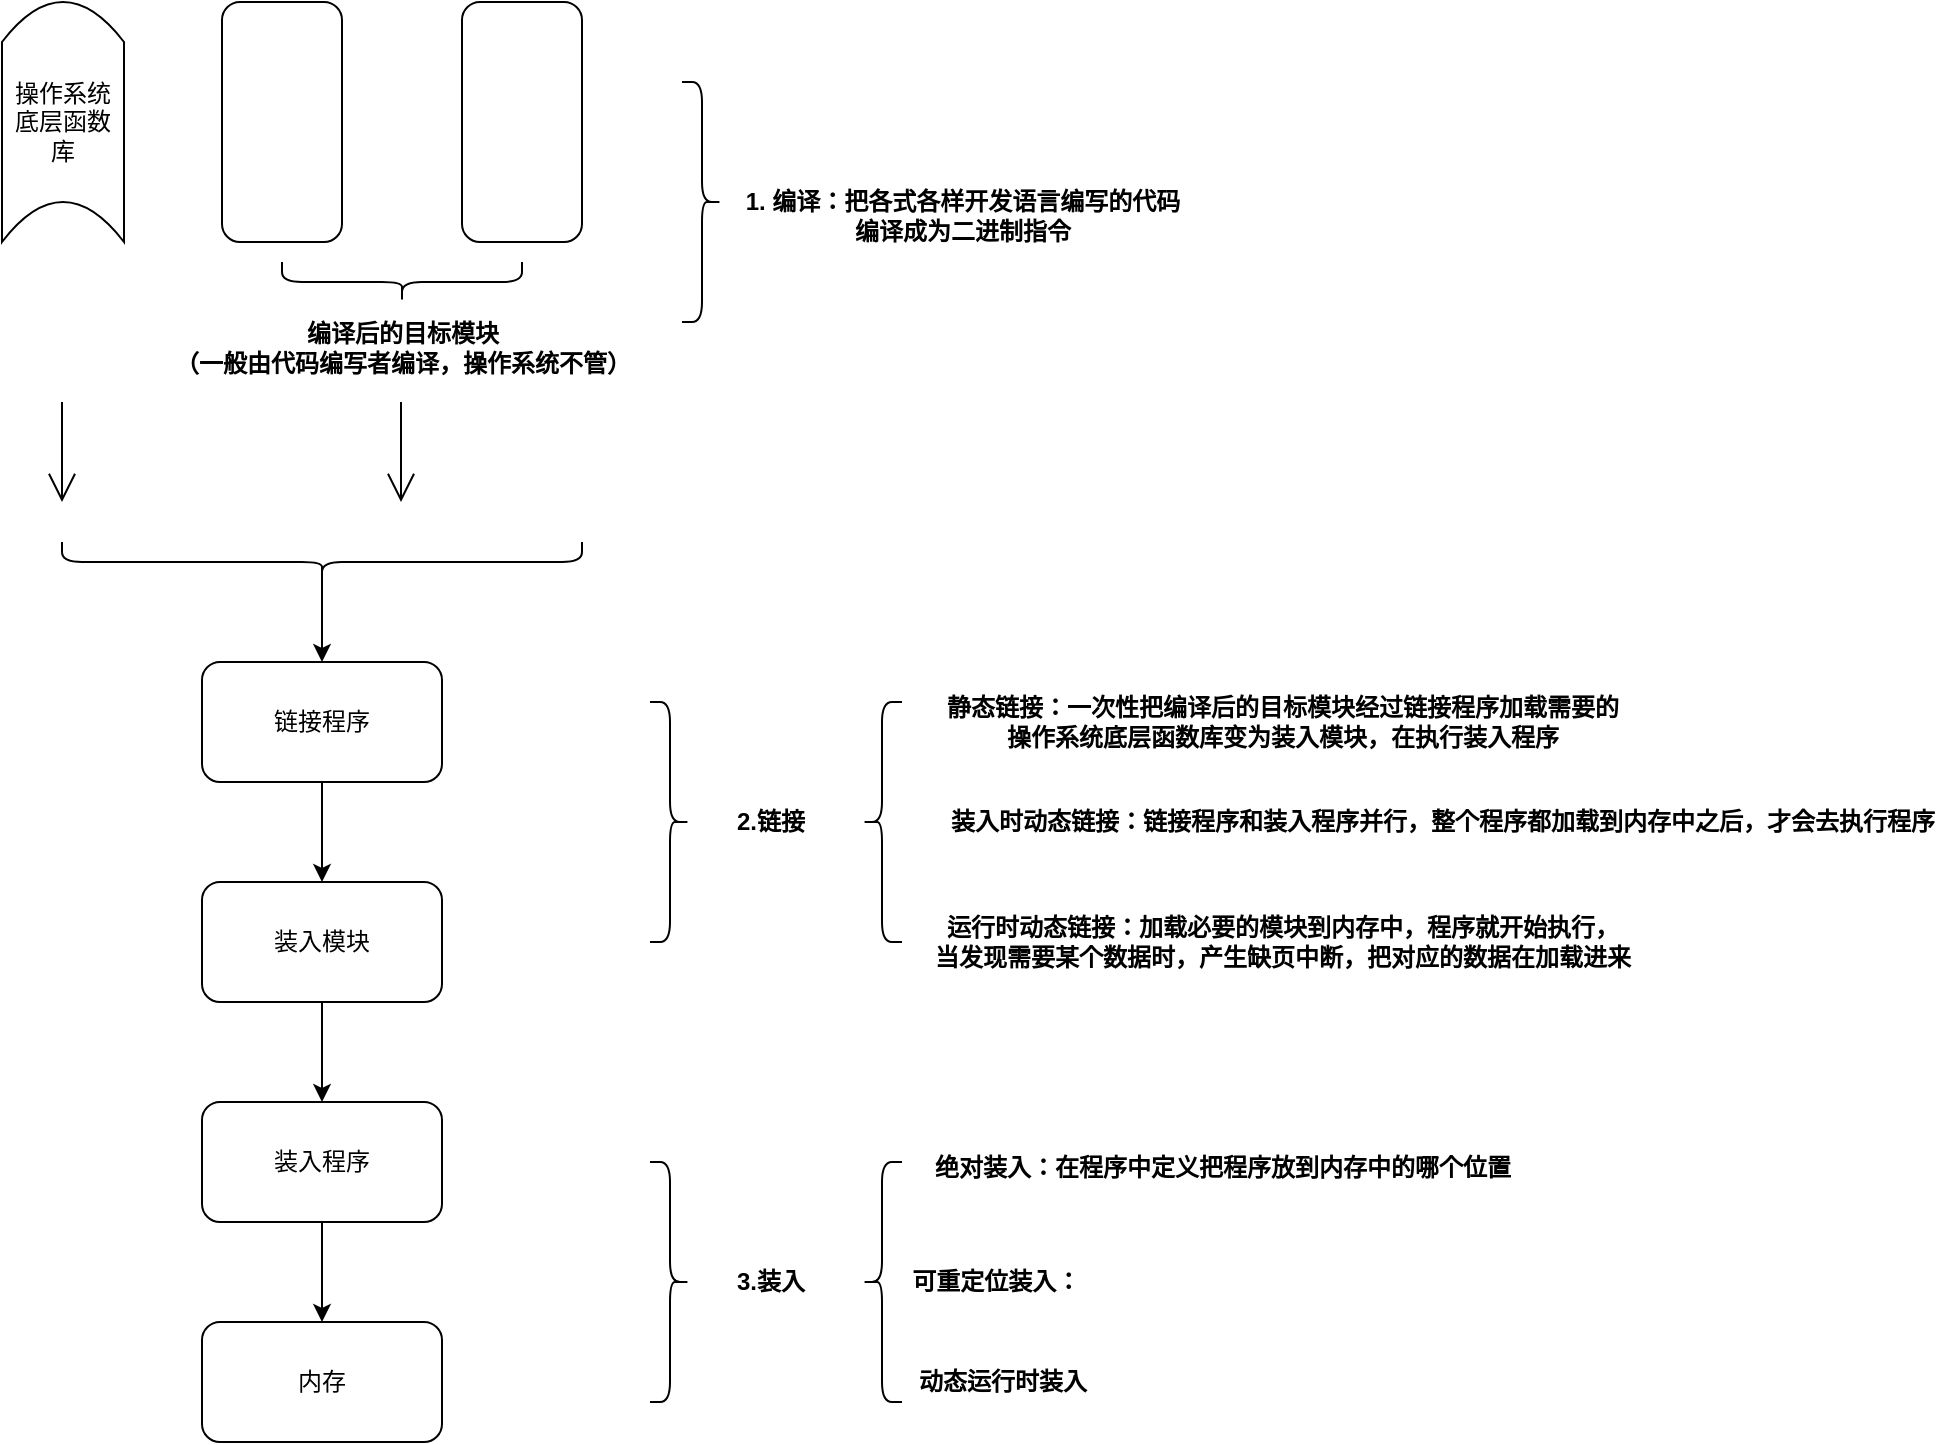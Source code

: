 <mxfile version="21.3.8" type="github">
  <diagram name="第 1 页" id="SMMPnXZLgG_OkL0JwIQL">
    <mxGraphModel dx="1424" dy="770" grid="1" gridSize="10" guides="1" tooltips="1" connect="1" arrows="1" fold="1" page="1" pageScale="1" pageWidth="827" pageHeight="1169" math="0" shadow="0">
      <root>
        <mxCell id="0" />
        <mxCell id="1" parent="0" />
        <mxCell id="BheCtsbC5Pr1tIgJ_9VC-1" value="" style="rounded=1;whiteSpace=wrap;html=1;direction=south;" parent="1" vertex="1">
          <mxGeometry x="200" y="60" width="60" height="120" as="geometry" />
        </mxCell>
        <mxCell id="BheCtsbC5Pr1tIgJ_9VC-2" value="" style="rounded=1;whiteSpace=wrap;html=1;direction=south;" parent="1" vertex="1">
          <mxGeometry x="320" y="60" width="60" height="120" as="geometry" />
        </mxCell>
        <mxCell id="BheCtsbC5Pr1tIgJ_9VC-3" value="操作系统底层函数库" style="shape=dataStorage;whiteSpace=wrap;html=1;fixedSize=1;direction=south;" parent="1" vertex="1">
          <mxGeometry x="90" y="60" width="61" height="120" as="geometry" />
        </mxCell>
        <mxCell id="BheCtsbC5Pr1tIgJ_9VC-4" value="" style="shape=curlyBracket;whiteSpace=wrap;html=1;rounded=1;flipH=1;labelPosition=right;verticalLabelPosition=middle;align=left;verticalAlign=middle;direction=north;" parent="1" vertex="1">
          <mxGeometry x="230" y="190" width="120" height="20" as="geometry" />
        </mxCell>
        <mxCell id="BheCtsbC5Pr1tIgJ_9VC-18" value="编译后的目标模块&lt;br&gt;（一般由代码编写者编译，操作系统不管）" style="text;align=center;fontStyle=1;verticalAlign=middle;spacingLeft=3;spacingRight=3;strokeColor=none;rotatable=0;points=[[0,0.5],[1,0.5]];portConstraint=eastwest;html=1;" parent="1" vertex="1">
          <mxGeometry x="250" y="220" width="80" height="26" as="geometry" />
        </mxCell>
        <mxCell id="BheCtsbC5Pr1tIgJ_9VC-19" value="" style="shape=curlyBracket;whiteSpace=wrap;html=1;rounded=1;flipH=1;labelPosition=right;verticalLabelPosition=middle;align=left;verticalAlign=middle;" parent="1" vertex="1">
          <mxGeometry x="430" y="100" width="20" height="120" as="geometry" />
        </mxCell>
        <mxCell id="BheCtsbC5Pr1tIgJ_9VC-20" value="1. 编译：把各式各样开发语言编写的代码&lt;br&gt;编译成为二进制指令" style="text;align=center;fontStyle=1;verticalAlign=middle;spacingLeft=3;spacingRight=3;strokeColor=none;rotatable=0;points=[[0,0.5],[1,0.5]];portConstraint=eastwest;html=1;" parent="1" vertex="1">
          <mxGeometry x="530" y="154" width="80" height="26" as="geometry" />
        </mxCell>
        <mxCell id="BheCtsbC5Pr1tIgJ_9VC-32" style="edgeStyle=orthogonalEdgeStyle;rounded=0;orthogonalLoop=1;jettySize=auto;html=1;exitX=0.5;exitY=1;exitDx=0;exitDy=0;entryX=0.5;entryY=0;entryDx=0;entryDy=0;" parent="1" source="BheCtsbC5Pr1tIgJ_9VC-22" target="BheCtsbC5Pr1tIgJ_9VC-31" edge="1">
          <mxGeometry relative="1" as="geometry" />
        </mxCell>
        <mxCell id="BheCtsbC5Pr1tIgJ_9VC-22" value="链接程序" style="rounded=1;whiteSpace=wrap;html=1;" parent="1" vertex="1">
          <mxGeometry x="190" y="390" width="120" height="60" as="geometry" />
        </mxCell>
        <mxCell id="BheCtsbC5Pr1tIgJ_9VC-30" style="edgeStyle=orthogonalEdgeStyle;rounded=0;orthogonalLoop=1;jettySize=auto;html=1;exitX=0.1;exitY=0.5;exitDx=0;exitDy=0;exitPerimeter=0;entryX=0.5;entryY=0;entryDx=0;entryDy=0;" parent="1" source="BheCtsbC5Pr1tIgJ_9VC-27" target="BheCtsbC5Pr1tIgJ_9VC-22" edge="1">
          <mxGeometry relative="1" as="geometry" />
        </mxCell>
        <mxCell id="BheCtsbC5Pr1tIgJ_9VC-27" value="" style="shape=curlyBracket;whiteSpace=wrap;html=1;rounded=1;flipH=1;labelPosition=right;verticalLabelPosition=middle;align=left;verticalAlign=middle;direction=north;" parent="1" vertex="1">
          <mxGeometry x="120" y="330" width="260" height="20" as="geometry" />
        </mxCell>
        <mxCell id="BheCtsbC5Pr1tIgJ_9VC-28" value="" style="endArrow=open;endFill=1;endSize=12;html=1;rounded=0;" parent="1" edge="1">
          <mxGeometry width="160" relative="1" as="geometry">
            <mxPoint x="120" y="260" as="sourcePoint" />
            <mxPoint x="120" y="310" as="targetPoint" />
          </mxGeometry>
        </mxCell>
        <mxCell id="BheCtsbC5Pr1tIgJ_9VC-29" value="" style="endArrow=open;endFill=1;endSize=12;html=1;rounded=0;" parent="1" edge="1">
          <mxGeometry width="160" relative="1" as="geometry">
            <mxPoint x="289.5" y="260" as="sourcePoint" />
            <mxPoint x="289.5" y="310" as="targetPoint" />
          </mxGeometry>
        </mxCell>
        <mxCell id="BheCtsbC5Pr1tIgJ_9VC-36" style="edgeStyle=orthogonalEdgeStyle;rounded=0;orthogonalLoop=1;jettySize=auto;html=1;exitX=0.5;exitY=1;exitDx=0;exitDy=0;entryX=0.5;entryY=0;entryDx=0;entryDy=0;" parent="1" source="BheCtsbC5Pr1tIgJ_9VC-31" target="BheCtsbC5Pr1tIgJ_9VC-35" edge="1">
          <mxGeometry relative="1" as="geometry" />
        </mxCell>
        <mxCell id="BheCtsbC5Pr1tIgJ_9VC-31" value="装入模块" style="rounded=1;whiteSpace=wrap;html=1;" parent="1" vertex="1">
          <mxGeometry x="190" y="500" width="120" height="60" as="geometry" />
        </mxCell>
        <mxCell id="BheCtsbC5Pr1tIgJ_9VC-33" value="" style="shape=curlyBracket;whiteSpace=wrap;html=1;rounded=1;flipH=1;labelPosition=right;verticalLabelPosition=middle;align=left;verticalAlign=middle;" parent="1" vertex="1">
          <mxGeometry x="414" y="410" width="20" height="120" as="geometry" />
        </mxCell>
        <mxCell id="BheCtsbC5Pr1tIgJ_9VC-34" value="2.链接" style="text;align=center;fontStyle=1;verticalAlign=middle;spacingLeft=3;spacingRight=3;strokeColor=none;rotatable=0;points=[[0,0.5],[1,0.5]];portConstraint=eastwest;html=1;" parent="1" vertex="1">
          <mxGeometry x="434" y="457" width="80" height="26" as="geometry" />
        </mxCell>
        <mxCell id="BheCtsbC5Pr1tIgJ_9VC-38" style="edgeStyle=orthogonalEdgeStyle;rounded=0;orthogonalLoop=1;jettySize=auto;html=1;exitX=0.5;exitY=1;exitDx=0;exitDy=0;" parent="1" source="BheCtsbC5Pr1tIgJ_9VC-35" target="BheCtsbC5Pr1tIgJ_9VC-37" edge="1">
          <mxGeometry relative="1" as="geometry" />
        </mxCell>
        <mxCell id="BheCtsbC5Pr1tIgJ_9VC-35" value="装入程序" style="rounded=1;whiteSpace=wrap;html=1;" parent="1" vertex="1">
          <mxGeometry x="190" y="610" width="120" height="60" as="geometry" />
        </mxCell>
        <mxCell id="BheCtsbC5Pr1tIgJ_9VC-37" value="内存" style="rounded=1;whiteSpace=wrap;html=1;" parent="1" vertex="1">
          <mxGeometry x="190" y="720" width="120" height="60" as="geometry" />
        </mxCell>
        <mxCell id="BheCtsbC5Pr1tIgJ_9VC-39" value="" style="shape=curlyBracket;whiteSpace=wrap;html=1;rounded=1;flipH=1;labelPosition=right;verticalLabelPosition=middle;align=left;verticalAlign=middle;" parent="1" vertex="1">
          <mxGeometry x="414" y="640" width="20" height="120" as="geometry" />
        </mxCell>
        <mxCell id="BheCtsbC5Pr1tIgJ_9VC-40" value="3.装入" style="text;align=center;fontStyle=1;verticalAlign=middle;spacingLeft=3;spacingRight=3;strokeColor=none;rotatable=0;points=[[0,0.5],[1,0.5]];portConstraint=eastwest;html=1;" parent="1" vertex="1">
          <mxGeometry x="434" y="687" width="80" height="26" as="geometry" />
        </mxCell>
        <mxCell id="BheCtsbC5Pr1tIgJ_9VC-41" value="" style="shape=curlyBracket;whiteSpace=wrap;html=1;rounded=1;labelPosition=left;verticalLabelPosition=middle;align=right;verticalAlign=middle;" parent="1" vertex="1">
          <mxGeometry x="520" y="410" width="20" height="120" as="geometry" />
        </mxCell>
        <mxCell id="BheCtsbC5Pr1tIgJ_9VC-42" value="静态链接：一次性把编译后的目标模块经过链接程序加载需要的&lt;br&gt;操作系统底层函数库变为装入模块，在执行装入程序" style="text;align=center;fontStyle=1;verticalAlign=middle;spacingLeft=3;spacingRight=3;strokeColor=none;rotatable=0;points=[[0,0.5],[1,0.5]];portConstraint=eastwest;html=1;" parent="1" vertex="1">
          <mxGeometry x="690" y="407" width="80" height="26" as="geometry" />
        </mxCell>
        <mxCell id="BheCtsbC5Pr1tIgJ_9VC-43" value="装入时动态链接：链接程序和装入程序并行，整个程序都加载到内存中之后，才会去执行程序" style="text;align=center;fontStyle=1;verticalAlign=middle;spacingLeft=3;spacingRight=3;strokeColor=none;rotatable=0;points=[[0,0.5],[1,0.5]];portConstraint=eastwest;html=1;" parent="1" vertex="1">
          <mxGeometry x="770" y="457" width="80" height="26" as="geometry" />
        </mxCell>
        <mxCell id="BheCtsbC5Pr1tIgJ_9VC-44" value="运行时动态链接：加载必要的模块到内存中，程序就开始执行，&lt;br&gt;当发现需要某个数据时，产生缺页中断，把对应的数据在加载进来" style="text;align=center;fontStyle=1;verticalAlign=middle;spacingLeft=3;spacingRight=3;strokeColor=none;rotatable=0;points=[[0,0.5],[1,0.5]];portConstraint=eastwest;html=1;" parent="1" vertex="1">
          <mxGeometry x="690" y="517" width="80" height="26" as="geometry" />
        </mxCell>
        <mxCell id="P-U8-8gLLuIv1oe31DTD-7" value="" style="shape=curlyBracket;whiteSpace=wrap;html=1;rounded=1;labelPosition=left;verticalLabelPosition=middle;align=right;verticalAlign=middle;" vertex="1" parent="1">
          <mxGeometry x="520" y="640" width="20" height="120" as="geometry" />
        </mxCell>
        <mxCell id="P-U8-8gLLuIv1oe31DTD-9" value="绝对装入：在程序中定义把程序放到内存中的哪个位置" style="text;align=center;fontStyle=1;verticalAlign=middle;spacingLeft=3;spacingRight=3;strokeColor=none;rotatable=0;points=[[0,0.5],[1,0.5]];portConstraint=eastwest;html=1;" vertex="1" parent="1">
          <mxGeometry x="660" y="630" width="80" height="26" as="geometry" />
        </mxCell>
        <mxCell id="P-U8-8gLLuIv1oe31DTD-10" value="可重定位装入：&amp;nbsp;&amp;nbsp;" style="text;align=center;fontStyle=1;verticalAlign=middle;spacingLeft=3;spacingRight=3;strokeColor=none;rotatable=0;points=[[0,0.5],[1,0.5]];portConstraint=eastwest;html=1;" vertex="1" parent="1">
          <mxGeometry x="550" y="687" width="80" height="26" as="geometry" />
        </mxCell>
        <mxCell id="P-U8-8gLLuIv1oe31DTD-11" value="动态运行时装入" style="text;align=center;fontStyle=1;verticalAlign=middle;spacingLeft=3;spacingRight=3;strokeColor=none;rotatable=0;points=[[0,0.5],[1,0.5]];portConstraint=eastwest;html=1;" vertex="1" parent="1">
          <mxGeometry x="550" y="737" width="80" height="26" as="geometry" />
        </mxCell>
      </root>
    </mxGraphModel>
  </diagram>
</mxfile>
